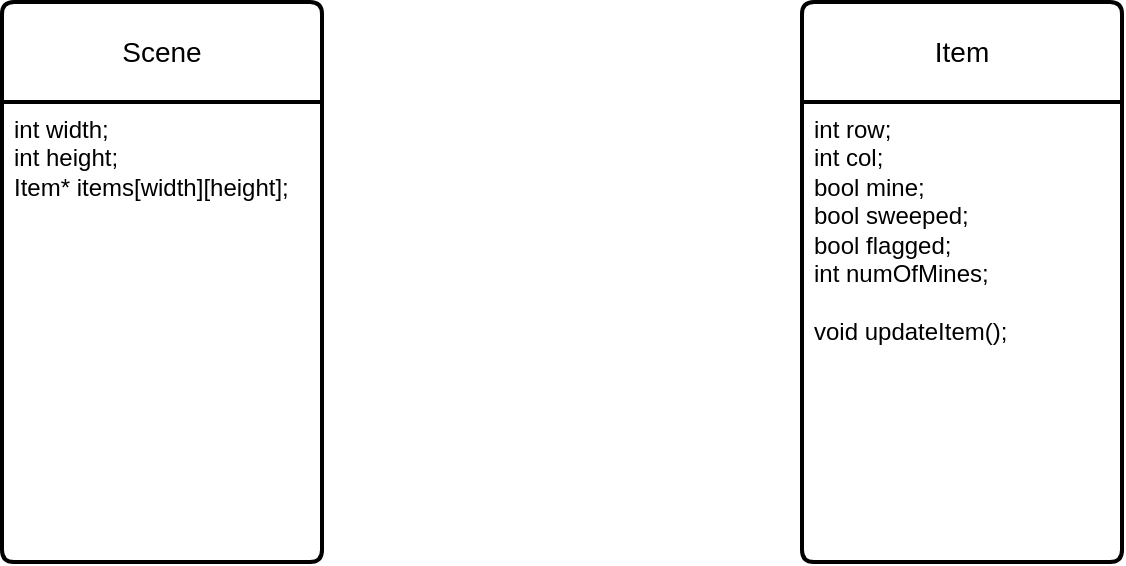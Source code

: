<mxfile version="21.3.8" type="device">
  <diagram name="Page-1" id="YO1LSuli9nep0GKKaFbU">
    <mxGraphModel dx="899" dy="576" grid="1" gridSize="10" guides="1" tooltips="1" connect="1" arrows="1" fold="1" page="1" pageScale="1" pageWidth="827" pageHeight="1169" math="0" shadow="0">
      <root>
        <mxCell id="0" />
        <mxCell id="1" parent="0" />
        <mxCell id="qxTonABJLy9SjzmWTAGb-1" value="Scene" style="swimlane;childLayout=stackLayout;horizontal=1;startSize=50;horizontalStack=0;rounded=1;fontSize=14;fontStyle=0;strokeWidth=2;resizeParent=0;resizeLast=1;shadow=0;dashed=0;align=center;arcSize=4;whiteSpace=wrap;html=1;" vertex="1" parent="1">
          <mxGeometry x="40" y="60" width="160" height="280" as="geometry" />
        </mxCell>
        <mxCell id="qxTonABJLy9SjzmWTAGb-2" value="int width;&lt;br&gt;int height;&lt;br&gt;Item* items[width][height];" style="align=left;strokeColor=none;fillColor=none;spacingLeft=4;fontSize=12;verticalAlign=top;resizable=0;rotatable=0;part=1;html=1;" vertex="1" parent="qxTonABJLy9SjzmWTAGb-1">
          <mxGeometry y="50" width="160" height="230" as="geometry" />
        </mxCell>
        <mxCell id="qxTonABJLy9SjzmWTAGb-3" value="Item" style="swimlane;childLayout=stackLayout;horizontal=1;startSize=50;horizontalStack=0;rounded=1;fontSize=14;fontStyle=0;strokeWidth=2;resizeParent=0;resizeLast=1;shadow=0;dashed=0;align=center;arcSize=4;whiteSpace=wrap;html=1;" vertex="1" parent="1">
          <mxGeometry x="440" y="60" width="160" height="280" as="geometry" />
        </mxCell>
        <mxCell id="qxTonABJLy9SjzmWTAGb-4" value="int row;&lt;br&gt;int col;&lt;br&gt;bool mine;&lt;br&gt;bool sweeped;&lt;br&gt;bool flagged;&lt;br&gt;int numOfMines;&lt;br&gt;&lt;br&gt;void updateItem();" style="align=left;strokeColor=none;fillColor=none;spacingLeft=4;fontSize=12;verticalAlign=top;resizable=0;rotatable=0;part=1;html=1;" vertex="1" parent="qxTonABJLy9SjzmWTAGb-3">
          <mxGeometry y="50" width="160" height="230" as="geometry" />
        </mxCell>
      </root>
    </mxGraphModel>
  </diagram>
</mxfile>
